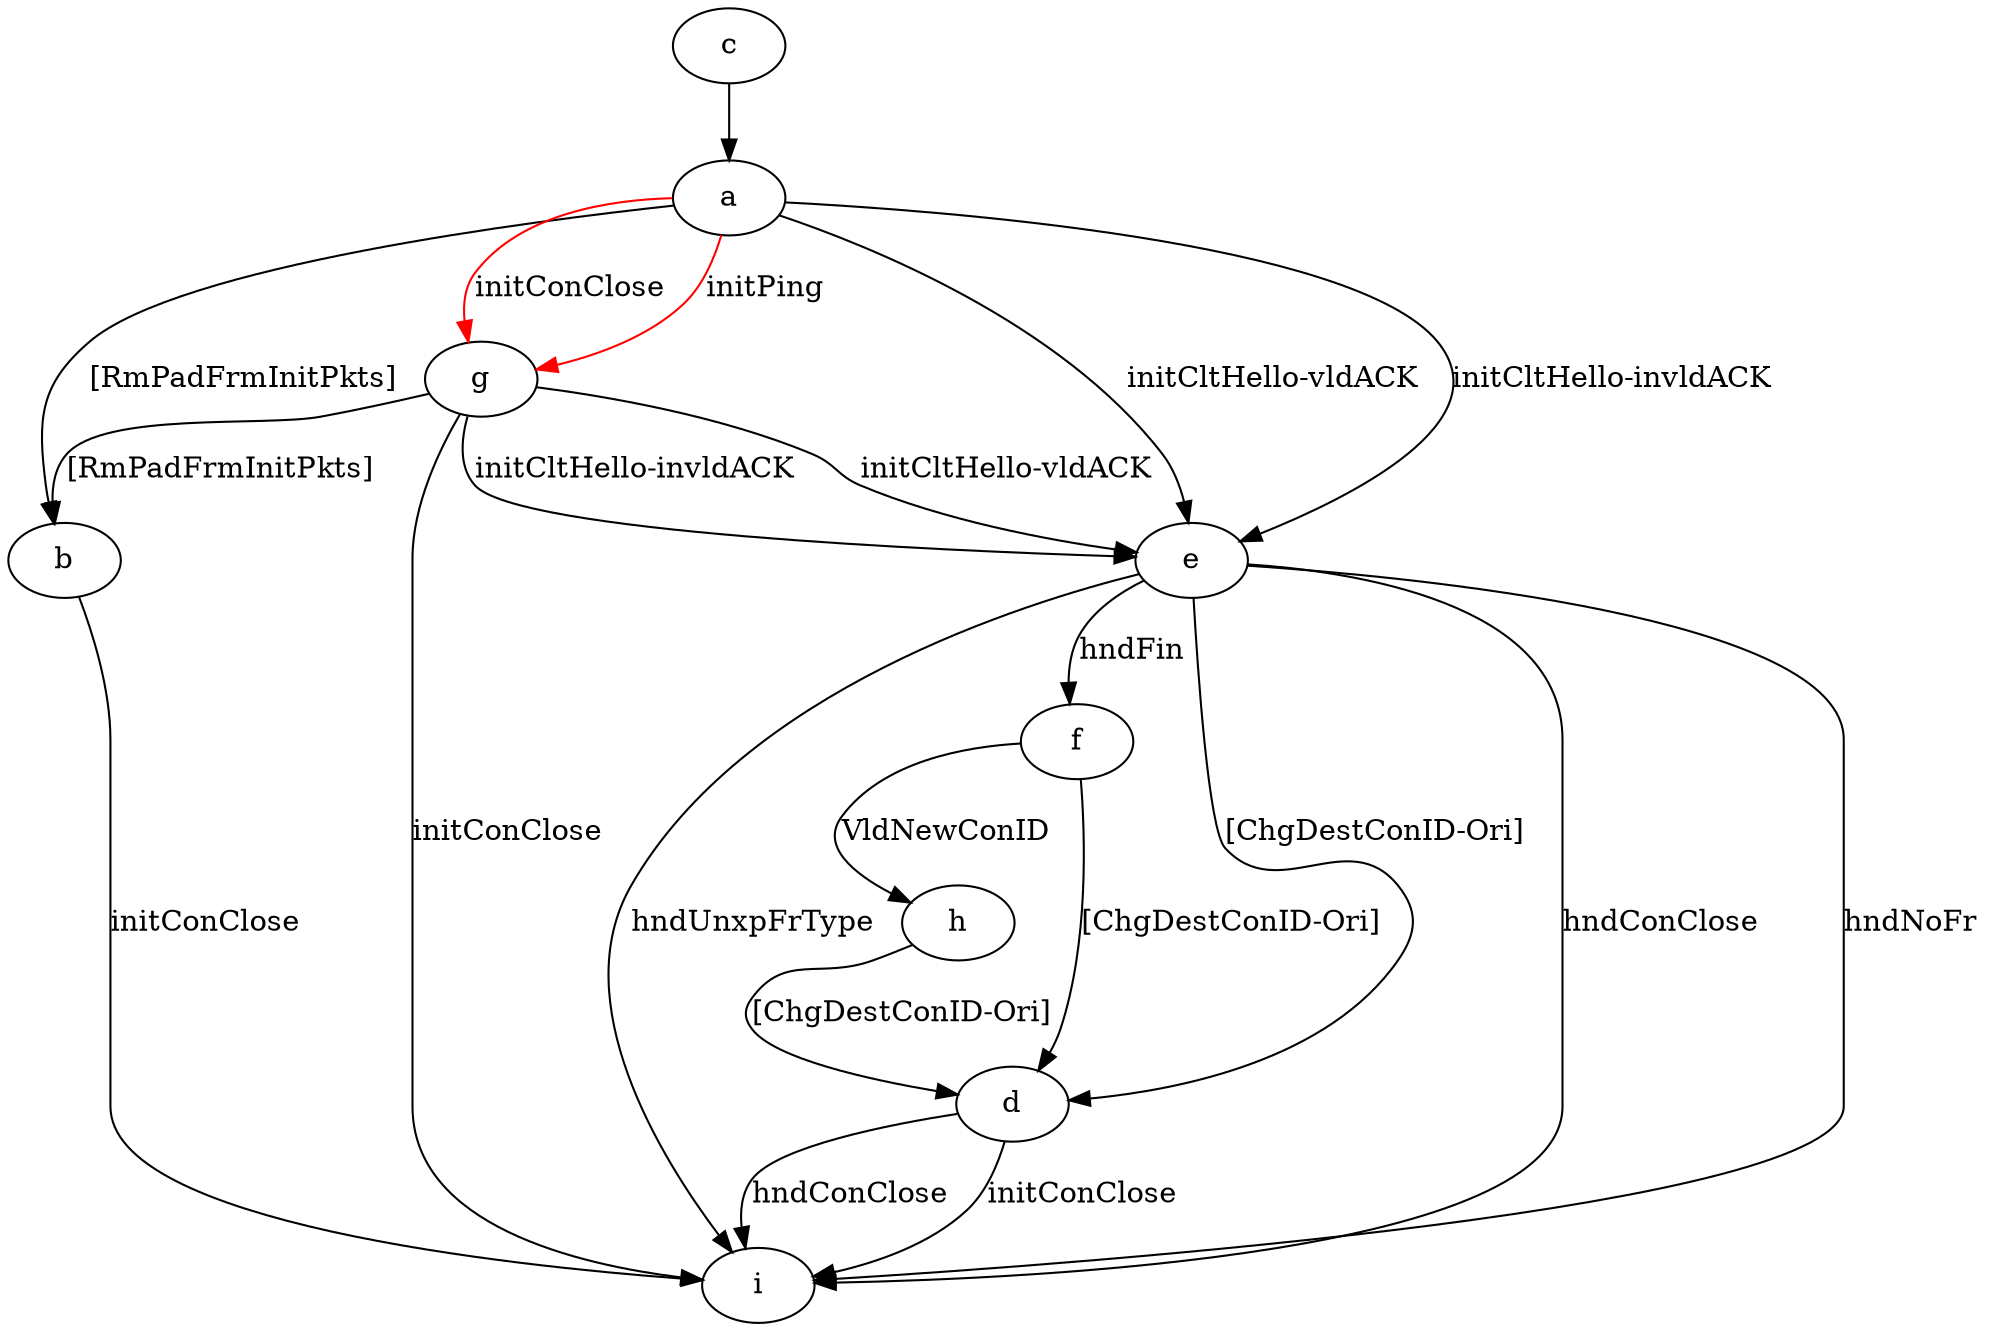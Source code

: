 digraph "" {
	a -> b	[key=0,
		label="[RmPadFrmInitPkts] "];
	a -> e	[key=0,
		label="initCltHello-vldACK "];
	a -> e	[key=1,
		label="initCltHello-invldACK "];
	a -> g	[key=0,
		color=red,
		label="initPing "];
	a -> g	[key=1,
		color=red,
		label="initConClose "];
	b -> i	[key=0,
		label="initConClose "];
	c -> a	[key=0];
	d -> i	[key=0,
		label="initConClose "];
	d -> i	[key=1,
		label="hndConClose "];
	e -> d	[key=0,
		label="[ChgDestConID-Ori] "];
	e -> f	[key=0,
		label="hndFin "];
	e -> i	[key=0,
		label="hndConClose "];
	e -> i	[key=1,
		label="hndNoFr "];
	e -> i	[key=2,
		label="hndUnxpFrType "];
	f -> d	[key=0,
		label="[ChgDestConID-Ori] "];
	f -> h	[key=0,
		label="VldNewConID "];
	g -> b	[key=0,
		label="[RmPadFrmInitPkts] "];
	g -> e	[key=0,
		label="initCltHello-vldACK "];
	g -> e	[key=1,
		label="initCltHello-invldACK "];
	g -> i	[key=0,
		label="initConClose "];
	h -> d	[key=0,
		label="[ChgDestConID-Ori] "];
}
